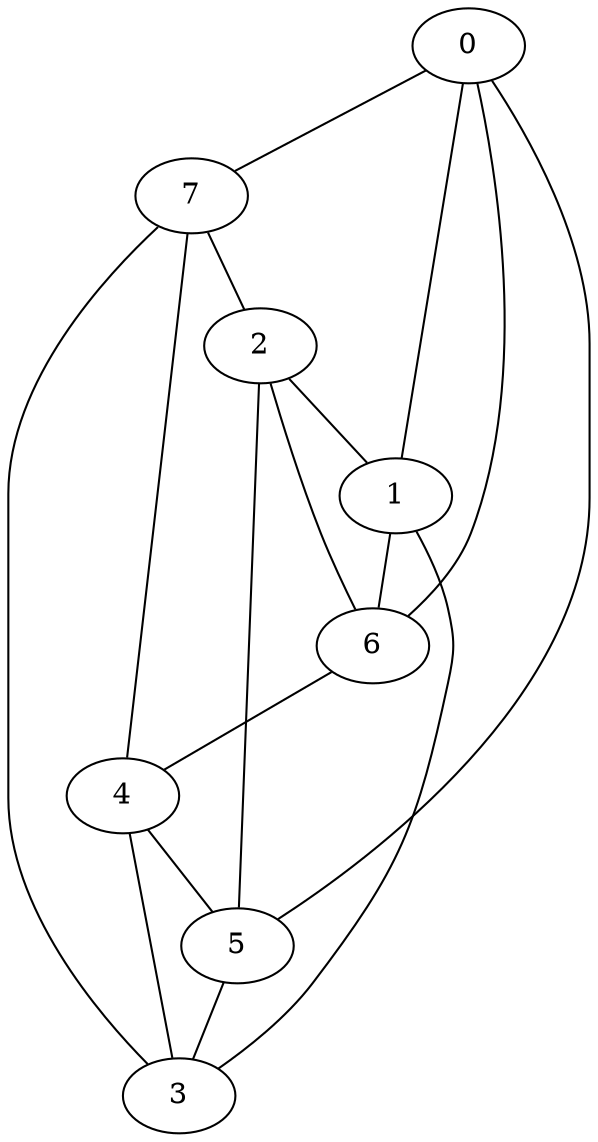 graph {
	0 -- 7;
	1 -- 0;
	2 -- 6;
	3 -- 1;
	4 -- 5;
	5 -- 3;
	6 -- 4;
	7 -- 2;
	0 -- 5;
	1 -- 6;
	2 -- 1;
	3 -- 4;
	4 -- 7;
	5 -- 2;
	6 -- 0;
	7 -- 3;
}
